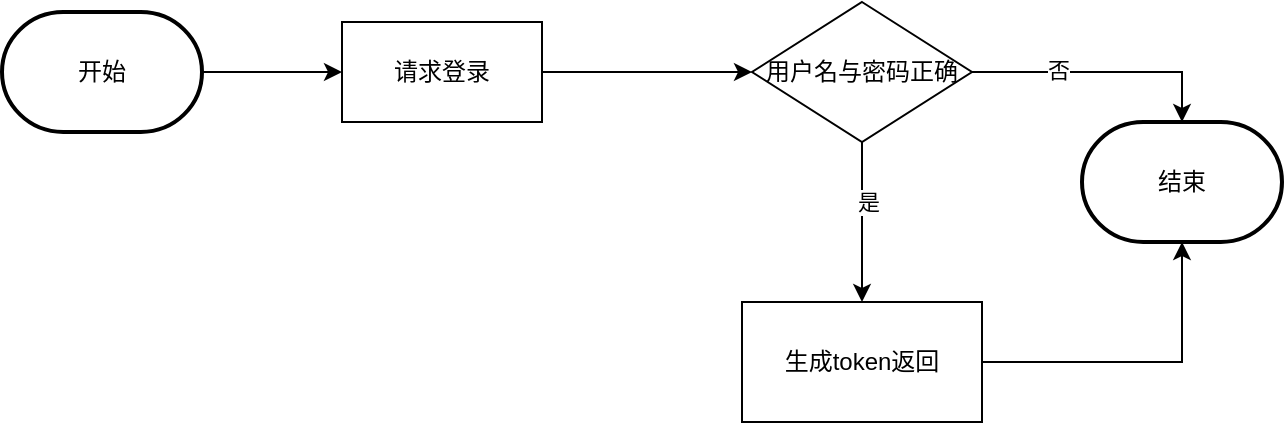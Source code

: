 <mxfile version="21.7.2" type="github">
  <diagram name="第 1 页" id="PI9pdBcrC0yFo4jlDJuw">
    <mxGraphModel dx="1033" dy="357" grid="1" gridSize="10" guides="1" tooltips="1" connect="1" arrows="1" fold="1" page="1" pageScale="1" pageWidth="827" pageHeight="1169" math="0" shadow="0">
      <root>
        <mxCell id="0" />
        <mxCell id="1" parent="0" />
        <mxCell id="YwWAuVjvbFGcpqA_XS_w-8" style="edgeStyle=orthogonalEdgeStyle;rounded=0;orthogonalLoop=1;jettySize=auto;html=1;exitX=1;exitY=0.5;exitDx=0;exitDy=0;exitPerimeter=0;entryX=0;entryY=0.5;entryDx=0;entryDy=0;" parent="1" source="YwWAuVjvbFGcpqA_XS_w-4" target="YwWAuVjvbFGcpqA_XS_w-5" edge="1">
          <mxGeometry relative="1" as="geometry">
            <mxPoint x="230" y="50" as="targetPoint" />
          </mxGeometry>
        </mxCell>
        <mxCell id="YwWAuVjvbFGcpqA_XS_w-4" value="开始" style="strokeWidth=2;html=1;shape=mxgraph.flowchart.terminator;whiteSpace=wrap;" parent="1" vertex="1">
          <mxGeometry x="70" y="75" width="100" height="60" as="geometry" />
        </mxCell>
        <mxCell id="YwWAuVjvbFGcpqA_XS_w-21" value="" style="edgeStyle=orthogonalEdgeStyle;rounded=0;orthogonalLoop=1;jettySize=auto;html=1;" parent="1" source="YwWAuVjvbFGcpqA_XS_w-5" target="YwWAuVjvbFGcpqA_XS_w-11" edge="1">
          <mxGeometry relative="1" as="geometry" />
        </mxCell>
        <mxCell id="YwWAuVjvbFGcpqA_XS_w-5" value="请求登录" style="rounded=0;whiteSpace=wrap;html=1;" parent="1" vertex="1">
          <mxGeometry x="240" y="80" width="100" height="50" as="geometry" />
        </mxCell>
        <mxCell id="YwWAuVjvbFGcpqA_XS_w-17" style="edgeStyle=orthogonalEdgeStyle;rounded=0;orthogonalLoop=1;jettySize=auto;html=1;exitX=1;exitY=0.5;exitDx=0;exitDy=0;entryX=0.5;entryY=0;entryDx=0;entryDy=0;entryPerimeter=0;" parent="1" source="YwWAuVjvbFGcpqA_XS_w-11" target="YwWAuVjvbFGcpqA_XS_w-16" edge="1">
          <mxGeometry relative="1" as="geometry" />
        </mxCell>
        <mxCell id="YwWAuVjvbFGcpqA_XS_w-24" value="否" style="edgeLabel;html=1;align=center;verticalAlign=middle;resizable=0;points=[];" parent="YwWAuVjvbFGcpqA_XS_w-17" vertex="1" connectable="0">
          <mxGeometry x="-0.347" y="1" relative="1" as="geometry">
            <mxPoint as="offset" />
          </mxGeometry>
        </mxCell>
        <mxCell id="YwWAuVjvbFGcpqA_XS_w-22" value="" style="edgeStyle=orthogonalEdgeStyle;rounded=0;orthogonalLoop=1;jettySize=auto;html=1;" parent="1" source="YwWAuVjvbFGcpqA_XS_w-11" target="YwWAuVjvbFGcpqA_XS_w-14" edge="1">
          <mxGeometry relative="1" as="geometry" />
        </mxCell>
        <mxCell id="YwWAuVjvbFGcpqA_XS_w-23" value="是" style="edgeLabel;html=1;align=center;verticalAlign=middle;resizable=0;points=[];" parent="YwWAuVjvbFGcpqA_XS_w-22" vertex="1" connectable="0">
          <mxGeometry x="-0.267" y="3" relative="1" as="geometry">
            <mxPoint as="offset" />
          </mxGeometry>
        </mxCell>
        <mxCell id="YwWAuVjvbFGcpqA_XS_w-11" value="用户名与密码正确" style="rhombus;whiteSpace=wrap;html=1;" parent="1" vertex="1">
          <mxGeometry x="445" y="70" width="110" height="70" as="geometry" />
        </mxCell>
        <mxCell id="YwWAuVjvbFGcpqA_XS_w-18" style="edgeStyle=orthogonalEdgeStyle;rounded=0;orthogonalLoop=1;jettySize=auto;html=1;exitX=1;exitY=0.5;exitDx=0;exitDy=0;entryX=0.5;entryY=1;entryDx=0;entryDy=0;entryPerimeter=0;" parent="1" source="YwWAuVjvbFGcpqA_XS_w-14" target="YwWAuVjvbFGcpqA_XS_w-16" edge="1">
          <mxGeometry relative="1" as="geometry" />
        </mxCell>
        <mxCell id="YwWAuVjvbFGcpqA_XS_w-14" value="生成token返回" style="rounded=0;whiteSpace=wrap;html=1;" parent="1" vertex="1">
          <mxGeometry x="440" y="220" width="120" height="60" as="geometry" />
        </mxCell>
        <mxCell id="YwWAuVjvbFGcpqA_XS_w-16" value="结束" style="strokeWidth=2;html=1;shape=mxgraph.flowchart.terminator;whiteSpace=wrap;" parent="1" vertex="1">
          <mxGeometry x="610" y="130" width="100" height="60" as="geometry" />
        </mxCell>
      </root>
    </mxGraphModel>
  </diagram>
</mxfile>
